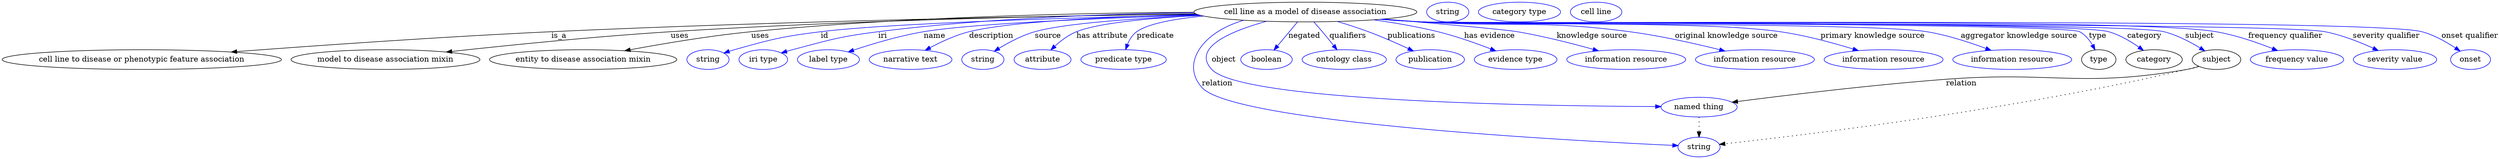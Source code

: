 digraph {
	graph [bb="0,0,4553.8,283"];
	node [label="\N"];
	"cell line as a model of disease association"	[height=0.5,
		label="cell line as a model of disease association",
		pos="2376.8,265",
		width=5.6509];
	"cell line to disease or phenotypic feature association"	[height=0.5,
		pos="254.78,178",
		width=7.0771];
	"cell line as a model of disease association" -> "cell line to disease or phenotypic feature association"	[label=is_a,
		lp="1016.8,221.5",
		pos="e,417.73,191.84 2177,261.49 1909.5,257.55 1420.2,248.26 1002.8,229 805.63,219.9 579.58,204.04 428.05,192.62"];
	"model to disease association mixin"	[height=0.5,
		pos="699.78,178",
		width=4.7843];
	"cell line as a model of disease association" -> "model to disease association mixin"	[label=uses,
		lp="1237.3,221.5",
		pos="e,810.9,191.79 2176.4,261.91 1945.7,258.57 1555.6,250.11 1220.8,229 1083.5,220.34 926.42,204.44 820.94,192.89"];
	"entity to disease association mixin"	[height=0.5,
		pos="1060.8,178",
		width=4.7482];
	"cell line as a model of disease association" -> "entity to disease association mixin"	[label=uses,
		lp="1383.3,221.5",
		pos="e,1136.8,194.19 2173.1,264.54 1968.8,263.29 1645.3,256.47 1366.8,229 1292.1,221.63 1207.9,207.45 1146.8,196.06"];
	id	[color=blue,
		height=0.5,
		label=string,
		pos="1287.8,178",
		width=1.0652];
	"cell line as a model of disease association" -> id	[color=blue,
		label=id,
		lp="1500.8,221.5",
		pos="e,1316.8,189.97 2180.8,260.03 1962,254.92 1621.7,244.78 1493.8,229 1422.6,220.22 1404.9,215.35 1335.8,196 1332.7,195.13 1329.5,194.16 \
1326.3,193.14",
		style=solid];
	iri	[color=blue,
		height=0.5,
		label="iri type",
		pos="1388.8,178",
		width=1.2277];
	"cell line as a model of disease association" -> iri	[color=blue,
		label=iri,
		lp="1606.8,221.5",
		pos="e,1421.7,190.14 2173.7,263.86 2016.3,261.58 1792.9,253.61 1598.8,229 1528,220.03 1510.7,214.25 1441.8,196 1438.4,195.11 1434.9,194.13 \
1431.5,193.11",
		style=solid];
	name	[color=blue,
		height=0.5,
		label="label type",
		pos="1507.8,178",
		width=1.5707];
	"cell line as a model of disease association" -> name	[color=blue,
		label=name,
		lp="1700.8,221.5",
		pos="e,1543.7,192.01 2183.7,259.28 2011.9,254.16 1773.9,244.57 1680.8,229 1636.7,221.63 1587.9,206.91 1553.4,195.34",
		style=solid];
	description	[color=blue,
		height=0.5,
		label="narrative text",
		pos="1657.8,178",
		width=2.0943];
	"cell line as a model of disease association" -> description	[color=blue,
		label=description,
		lp="1804.3,221.5",
		pos="e,1684.2,194.95 2178.6,260.84 2029.9,256.95 1839.6,248.27 1763.8,229 1739,222.7 1713,210.52 1692.9,199.77",
		style=solid];
	source	[color=blue,
		height=0.5,
		label=string,
		pos="1789.8,178",
		width=1.0652];
	"cell line as a model of disease association" -> source	[color=blue,
		label=source,
		lp="1907.8,221.5",
		pos="e,1810.3,193.21 2186.5,258.6 2072.5,253.79 1939.2,244.94 1883.8,229 1860.8,222.39 1837,209.68 1819.1,198.73",
		style=solid];
	"has attribute"	[color=blue,
		height=0.5,
		label=attribute,
		pos="1897.8,178",
		width=1.4443];
	"cell line as a model of disease association" -> "has attribute"	[color=blue,
		label="has attribute",
		lp="2006.8,221.5",
		pos="e,1912.9,195.57 2185.8,258.74 2096.4,254.1 2000.7,245.39 1959.8,229 1945.1,223.12 1931.2,212.53 1920.3,202.6",
		style=solid];
	predicate	[color=blue,
		height=0.5,
		label="predicate type",
		pos="2045.8,178",
		width=2.1665];
	"cell line as a model of disease association" -> predicate	[color=blue,
		label=predicate,
		lp="2103.8,221.5",
		pos="e,2049.5,196.17 2191.1,257.53 2138.9,252.54 2090.7,243.89 2069.8,229 2061.9,223.4 2056.5,214.52 2052.9,205.78",
		style=solid];
	object	[color=blue,
		height=0.5,
		label="named thing",
		pos="3095.8,91",
		width=1.9318];
	"cell line as a model of disease association" -> object	[color=blue,
		label=object,
		lp="2228.8,178",
		pos="e,3026,92.02 2306.5,248.06 2244.5,230.89 2169.3,200.48 2206.8,160 2261.2,101.31 2807.6,93.064 3015.8,92.065",
		style=solid];
	relation	[color=blue,
		height=0.5,
		label=string,
		pos="3095.8,18",
		width=1.0652];
	"cell line as a model of disease association" -> relation	[color=blue,
		label=relation,
		lp="2216.8,134.5",
		pos="e,3057.7,20.613 2265,249.95 2248.4,244.93 2232.1,238.15 2217.8,229 2178.1,203.58 2157.5,162.24 2188.8,127 2246.4,62.149 2867.9,29.267 \
3047.5,21.074",
		style=solid];
	negated	[color=blue,
		height=0.5,
		label=boolean,
		pos="2306.8,178",
		width=1.2999];
	"cell line as a model of disease association" -> negated	[color=blue,
		label=negated,
		lp="2375.8,221.5",
		pos="e,2320.2,195.31 2362.6,246.8 2352.3,234.23 2338.1,217.01 2326.6,203.08",
		style=solid];
	qualifiers	[color=blue,
		height=0.5,
		label="ontology class",
		pos="2447.8,178",
		width=2.1304];
	"cell line as a model of disease association" -> qualifiers	[color=blue,
		label=qualifiers,
		lp="2455.3,221.5",
		pos="e,2435.1,195.93 2393,246.79 2398.1,241.2 2403.8,234.91 2408.8,229 2415.5,221.01 2422.6,212.07 2428.9,203.97",
		style=solid];
	publications	[color=blue,
		height=0.5,
		label=publication,
		pos="2604.8,178",
		width=1.7332];
	"cell line as a model of disease association" -> publications	[color=blue,
		label=publications,
		lp="2571.8,221.5",
		pos="e,2574.3,193.86 2436,247.72 2454.3,242.24 2474.5,235.79 2492.8,229 2517.2,219.91 2543.8,208.1 2565,198.24",
		style=solid];
	"has evidence"	[color=blue,
		height=0.5,
		label="evidence type",
		pos="2760.8,178",
		width=2.0943];
	"cell line as a model of disease association" -> "has evidence"	[color=blue,
		label="has evidence",
		lp="2714.3,221.5",
		pos="e,2724.9,193.96 2501.9,250.79 2540.1,245.48 2581.9,238.34 2619.8,229 2652.3,220.96 2687.9,208.31 2715.2,197.75",
		style=solid];
	"knowledge source"	[color=blue,
		height=0.5,
		label="information resource",
		pos="2962.8,178",
		width=3.015];
	"cell line as a model of disease association" -> "knowledge source"	[color=blue,
		label="knowledge source",
		lp="2901.3,221.5",
		pos="e,2912.4,194.07 2520,252.18 2620.4,243.71 2740.7,233.1 2764.8,229 2811.5,221.05 2863.3,207.79 2902.3,196.92",
		style=solid];
	"original knowledge source"	[color=blue,
		height=0.5,
		label="information resource",
		pos="3197.8,178",
		width=3.015];
	"cell line as a model of disease association" -> "original knowledge source"	[color=blue,
		label="original knowledge source",
		lp="3146.8,221.5",
		pos="e,3143.4,193.63 2518.5,252.04 2542.3,250.22 2566.7,248.47 2589.8,247 2758.5,236.27 2802.2,251.19 2969.8,229 3025.7,221.59 3088.3,\
207.45 3133.7,196.08",
		style=solid];
	"primary knowledge source"	[color=blue,
		height=0.5,
		label="information resource",
		pos="3432.8,178",
		width=3.015];
	"cell line as a model of disease association" -> "primary knowledge source"	[color=blue,
		label="primary knowledge source",
		lp="3413.8,221.5",
		pos="e,3387,194.37 2515.9,251.84 2540.5,250 2565.9,248.28 2589.8,247 2735.2,239.21 3100.7,249.85 3244.8,229 3290.2,222.43 3340.3,208.75 \
3377.4,197.36",
		style=solid];
	"aggregator knowledge source"	[color=blue,
		height=0.5,
		label="information resource",
		pos="3667.8,178",
		width=3.015];
	"cell line as a model of disease association" -> "aggregator knowledge source"	[color=blue,
		label="aggregator knowledge source",
		lp="3680.3,221.5",
		pos="e,3629.4,194.87 2514.8,251.77 2539.7,249.9 2565.5,248.2 2589.8,247 2692.2,241.92 3411.6,245.93 3512.8,229 3549.6,222.83 3589.8,209.7 \
3620,198.44",
		style=solid];
	type	[height=0.5,
		pos="3825.8,178",
		width=0.86659];
	"cell line as a model of disease association" -> type	[color=blue,
		label=type,
		lp="3823.8,221.5",
		pos="e,3819,195.72 2514.2,251.72 2539.3,249.85 2565.3,248.16 2589.8,247 2623.1,245.42 3761.3,244.63 3790.8,229 3800.9,223.66 3808.6,213.97 \
3814.3,204.54",
		style=solid];
	category	[height=0.5,
		pos="3926.8,178",
		width=1.4263];
	"cell line as a model of disease association" -> category	[color=blue,
		label=category,
		lp="3909.3,221.5",
		pos="e,3907.4,194.78 2514.2,251.71 2539.3,249.84 2565.3,248.15 2589.8,247 2659.4,243.73 3776.8,248.14 3843.8,229 3863.7,223.32 3883.6,\
211.57 3898.9,200.89",
		style=solid];
	subject	[height=0.5,
		pos="4040.8,178",
		width=1.2277];
	"cell line as a model of disease association" -> subject	[color=blue,
		label=subject,
		lp="4009.8,221.5",
		pos="e,4019.5,193.84 2514.2,251.69 2539.3,249.82 2565.3,248.14 2589.8,247 2665,243.5 3871.8,247.39 3944.8,229 3968.2,223.1 3992.3,210.51 \
4010.5,199.44",
		style=solid];
	"frequency qualifier"	[color=blue,
		height=0.5,
		label="frequency value",
		pos="4187.8,178",
		width=2.3651];
	"cell line as a model of disease association" -> "frequency qualifier"	[color=blue,
		label="frequency qualifier",
		lp="4166.8,221.5",
		pos="e,4152.4,194.46 2513.9,251.69 2539.1,249.81 2565.2,248.13 2589.8,247 2750.7,239.59 3881,256.12 4039.8,229 4075.4,222.91 4114.1,209.59 \
4143,198.22",
		style=solid];
	"severity qualifier"	[color=blue,
		height=0.5,
		label="severity value",
		pos="4366.8,178",
		width=2.1123];
	"cell line as a model of disease association" -> "severity qualifier"	[color=blue,
		label="severity qualifier",
		lp="4350.8,221.5",
		pos="e,4336.2,194.6 2513.9,251.66 2539.1,249.79 2565.2,248.11 2589.8,247 2681.3,242.85 4148.8,246.45 4238.8,229 4269.4,223.06 4302.1,\
210.16 4326.8,198.95",
		style=solid];
	"onset qualifier"	[color=blue,
		height=0.5,
		label=onset,
		pos="4503.8,178",
		width=1.011];
	"cell line as a model of disease association" -> "onset qualifier"	[color=blue,
		label="onset qualifier",
		lp="4502.3,221.5",
		pos="e,4484.8,193.61 2513.6,251.66 2538.9,249.78 2565.1,248.1 2589.8,247 2691.1,242.46 4317.8,255.4 4415.8,229 4437.5,223.14 4459.6,210.6 \
4476.2,199.55",
		style=solid];
	object -> relation	[pos="e,3095.8,36.029 3095.8,72.813 3095.8,64.789 3095.8,55.047 3095.8,46.069",
		style=dotted];
	association_type	[color=blue,
		height=0.5,
		label=string,
		pos="2636.8,265",
		width=1.0652];
	association_category	[color=blue,
		height=0.5,
		label="category type",
		pos="2767.8,265",
		width=2.0762];
	subject -> object	[label=relation,
		lp="3574.8,134.5",
		pos="e,3156.2,100.05 4008.9,165.42 4001.7,163.25 3994,161.27 3986.8,160 3794,126.32 3741.9,156.79 3546.8,142 3411.8,131.77 3254.7,112.74 \
3166.1,101.33"];
	subject -> relation	[pos="e,3133.1,22.898 4007.9,165.79 4001,163.67 3993.7,161.62 3986.8,160 3668.8,85.212 3277.4,38.685 3143.4,24.02",
		style=dotted];
	"cell line as a model of disease association_subject"	[color=blue,
		height=0.5,
		label="cell line",
		pos="2907.8,265",
		width=1.2999];
}
